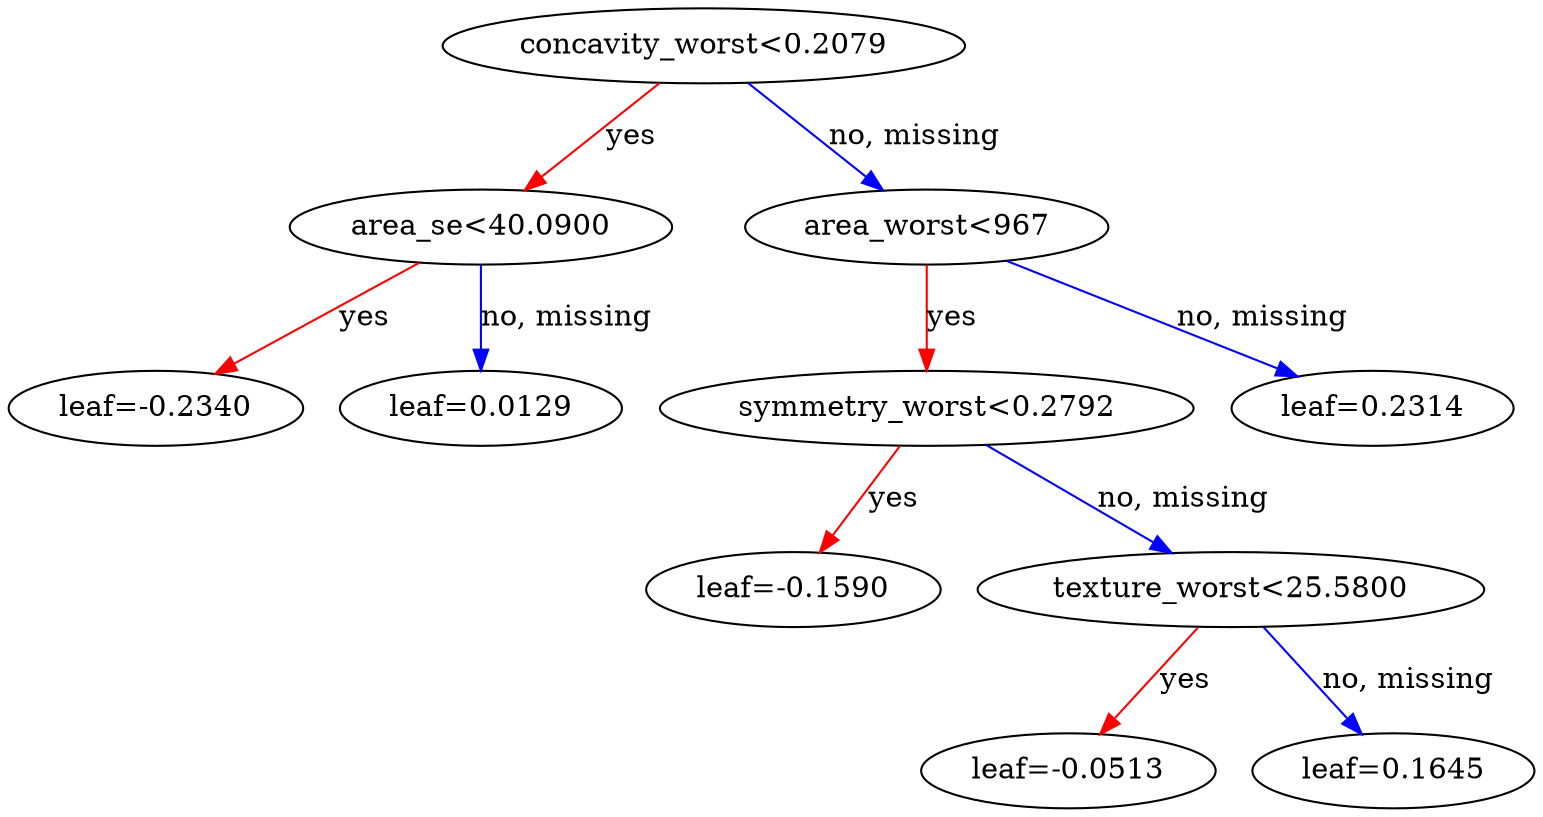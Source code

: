 digraph {
    graph [ rankdir=TB ]
    graph [ rankdir="UD" ]

    0 [ label="concavity_worst<0.2079" ]
    0 -> 1 [label="yes" color="#FF0000"]
    0 -> 2 [label="no, missing" color="#0000FF"]

    1 [ label="area_se<40.0900" ]
    1 -> 3 [label="yes" color="#FF0000"]
    1 -> 4 [label="no, missing" color="#0000FF"]

    3 [ label="leaf=-0.2340" ]

    4 [ label="leaf=0.0129" ]

    2 [ label="area_worst<967" ]
    2 -> 5 [label="yes" color="#FF0000"]
    2 -> 6 [label="no, missing" color="#0000FF"]

    5 [ label="symmetry_worst<0.2792" ]
    5 -> 7 [label="yes" color="#FF0000"]
    5 -> 8 [label="no, missing" color="#0000FF"]

    7 [ label="leaf=-0.1590" ]

    8 [ label="texture_worst<25.5800" ]
    8 -> 9 [label="yes" color="#FF0000"]
    8 -> 10 [label="no, missing" color="#0000FF"]

    9 [ label="leaf=-0.0513" ]

    10 [ label="leaf=0.1645" ]

    6 [ label="leaf=0.2314" ]
}
